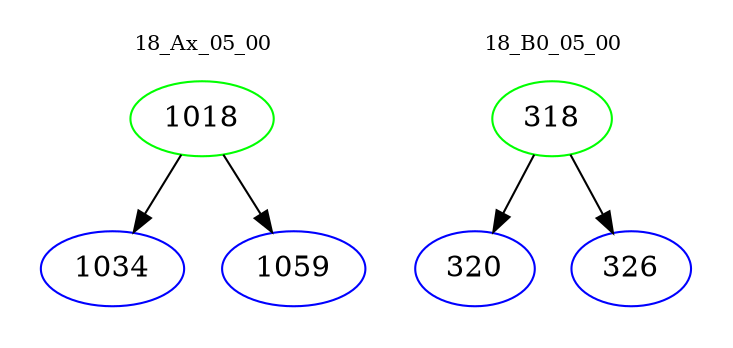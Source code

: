 digraph{
subgraph cluster_0 {
color = white
label = "18_Ax_05_00";
fontsize=10;
T0_1018 [label="1018", color="green"]
T0_1018 -> T0_1034 [color="black"]
T0_1034 [label="1034", color="blue"]
T0_1018 -> T0_1059 [color="black"]
T0_1059 [label="1059", color="blue"]
}
subgraph cluster_1 {
color = white
label = "18_B0_05_00";
fontsize=10;
T1_318 [label="318", color="green"]
T1_318 -> T1_320 [color="black"]
T1_320 [label="320", color="blue"]
T1_318 -> T1_326 [color="black"]
T1_326 [label="326", color="blue"]
}
}
